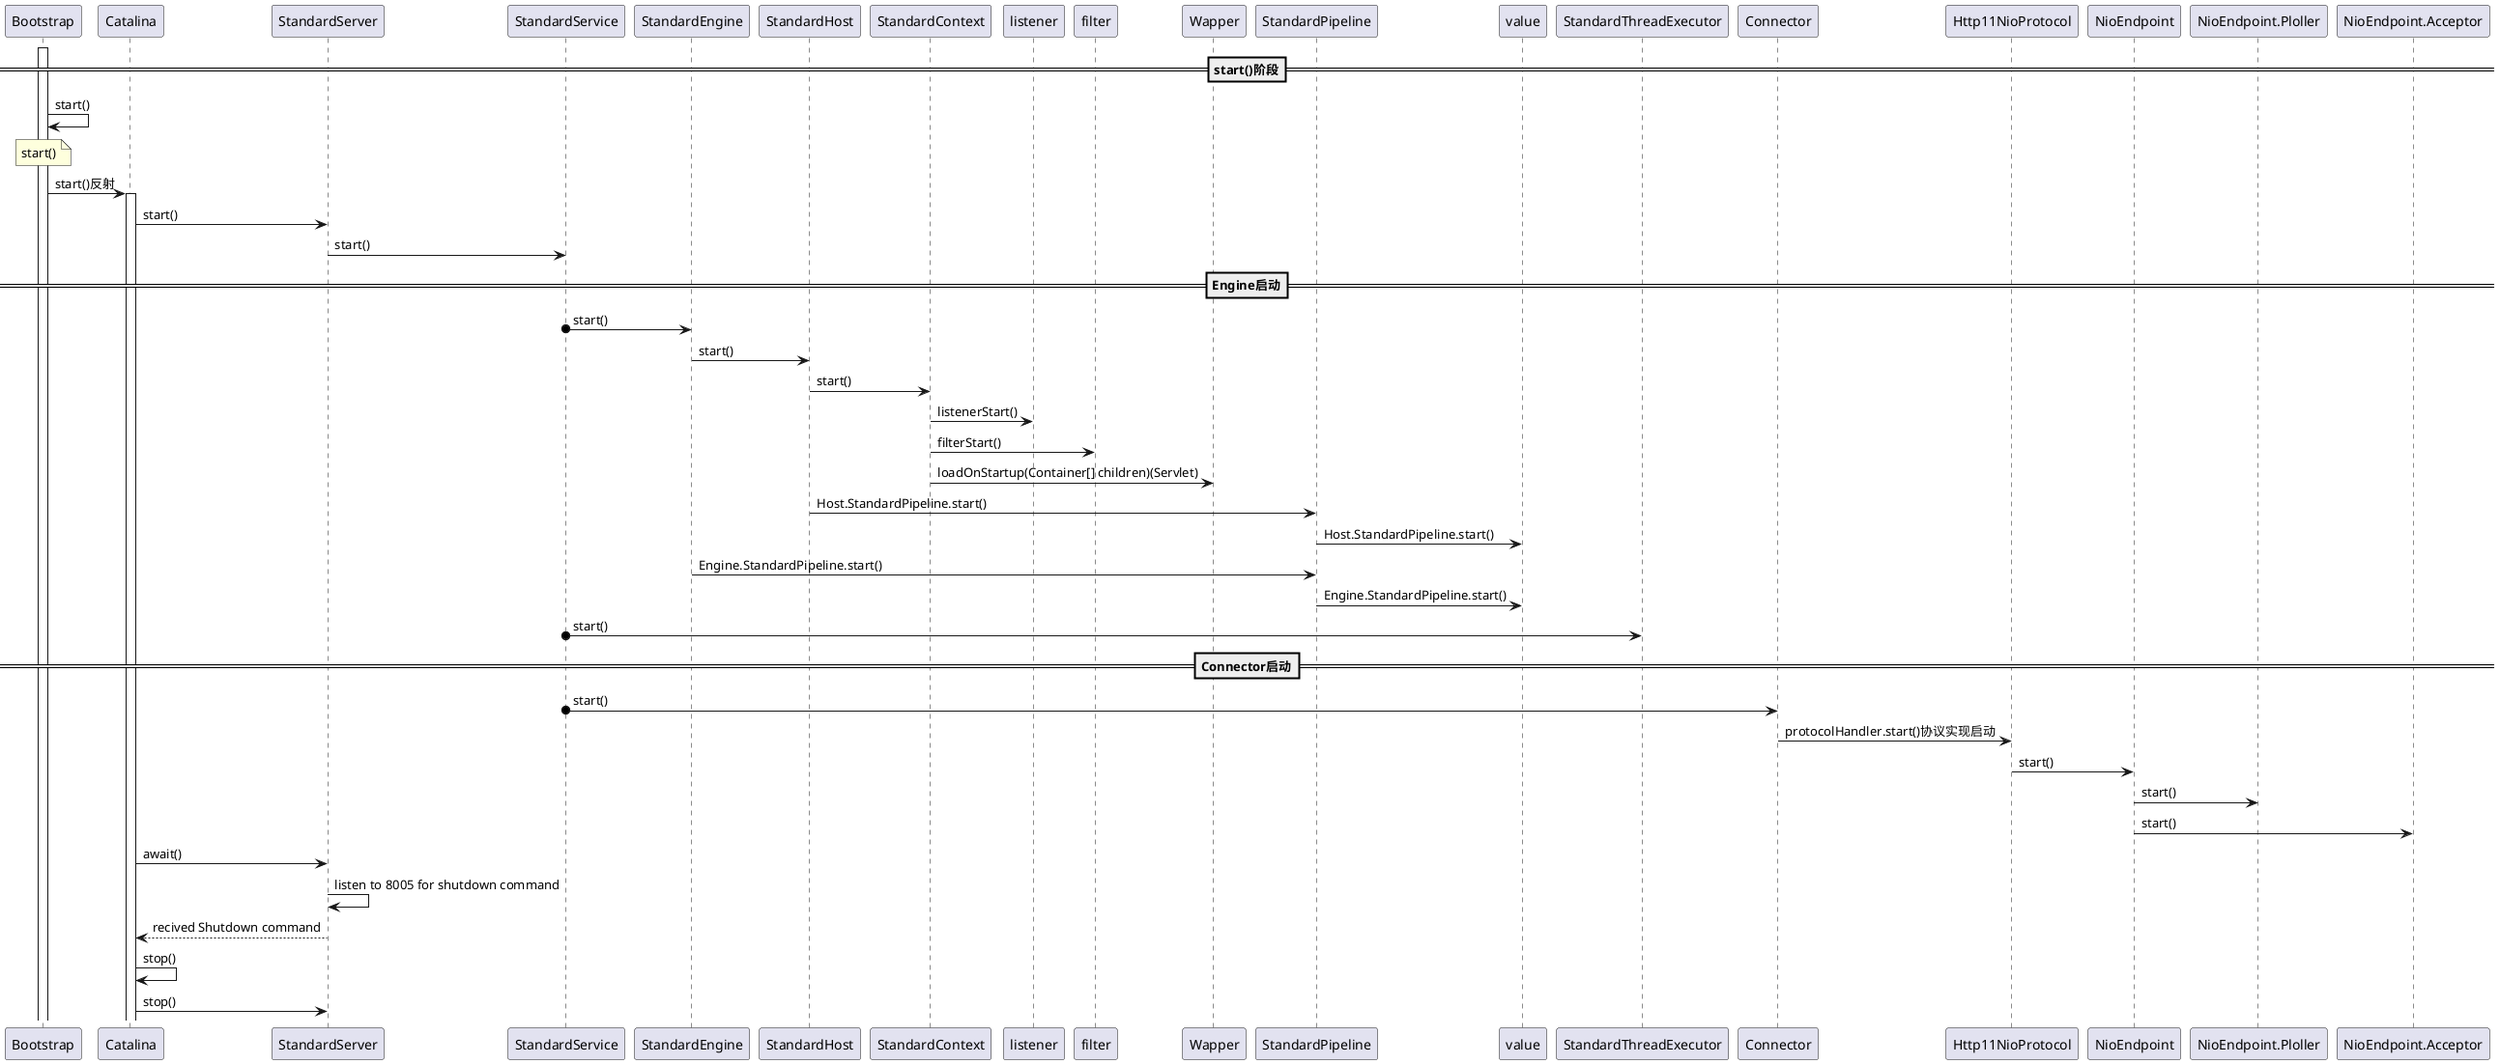 @startuml
==start()阶段==

activate Bootstrap
Bootstrap->Bootstrap:start()
note over Bootstrap: start()
Bootstrap -> Catalina:start()反射
activate Catalina
Catalina-> StandardServer:start()
StandardServer->StandardService:start()
       ==Engine启动==
       StandardService o->StandardEngine:start()
            StandardEngine->StandardHost:start()
                StandardHost->StandardContext:start()
                        StandardContext->listener:listenerStart()
                        StandardContext->filter:filterStart()
                        StandardContext->Wapper:loadOnStartup(Container[] children)(Servlet)

                StandardHost->StandardPipeline:Host.StandardPipeline.start()
                        StandardPipeline->value:Host.StandardPipeline.start()
            StandardEngine->StandardPipeline:Engine.StandardPipeline.start()
                StandardPipeline->value:Engine.StandardPipeline.start()
       StandardService o->StandardThreadExecutor:start()
       ==Connector启动==
       StandardService o->Connector:start()
            Connector->Http11NioProtocol:protocolHandler.start()协议实现启动
                Http11NioProtocol->NioEndpoint:start()
                    NioEndpoint->NioEndpoint.Ploller:start()
                    NioEndpoint->NioEndpoint.Acceptor:start()
Catalina-> StandardServer:await()
       StandardServer->StandardServer:listen to 8005 for shutdown command
Catalina<--StandardServer: recived Shutdown command
Catalina->Catalina:stop()
Catalina->StandardServer:stop()


autonumber stop
@enduml